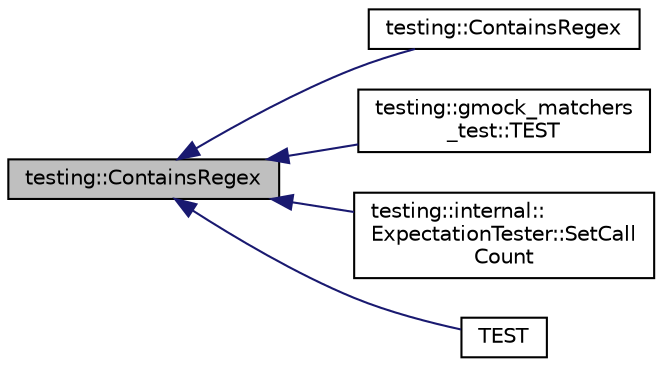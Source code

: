 digraph "testing::ContainsRegex"
{
  edge [fontname="Helvetica",fontsize="10",labelfontname="Helvetica",labelfontsize="10"];
  node [fontname="Helvetica",fontsize="10",shape=record];
  rankdir="LR";
  Node427 [label="testing::ContainsRegex",height=0.2,width=0.4,color="black", fillcolor="grey75", style="filled", fontcolor="black"];
  Node427 -> Node428 [dir="back",color="midnightblue",fontsize="10",style="solid",fontname="Helvetica"];
  Node428 [label="testing::ContainsRegex",height=0.2,width=0.4,color="black", fillcolor="white", style="filled",URL="$d0/d75/namespacetesting.html#a86171504c5f9fbe32cbf832975d13649"];
  Node427 -> Node429 [dir="back",color="midnightblue",fontsize="10",style="solid",fontname="Helvetica"];
  Node429 [label="testing::gmock_matchers\l_test::TEST",height=0.2,width=0.4,color="black", fillcolor="white", style="filled",URL="$d5/de1/namespacetesting_1_1gmock__matchers__test.html#a0a23f3ff8f97ccf74cd64673edc6694f"];
  Node427 -> Node430 [dir="back",color="midnightblue",fontsize="10",style="solid",fontname="Helvetica"];
  Node430 [label="testing::internal::\lExpectationTester::SetCall\lCount",height=0.2,width=0.4,color="black", fillcolor="white", style="filled",URL="$db/d6d/classtesting_1_1internal_1_1_expectation_tester.html#af5d762355ef83f414c4b0fc14c8fc943"];
  Node427 -> Node431 [dir="back",color="midnightblue",fontsize="10",style="solid",fontname="Helvetica"];
  Node431 [label="TEST",height=0.2,width=0.4,color="black", fillcolor="white", style="filled",URL="$d8/dce/gmock__link__test_8h.html#a77a83a48b183a392eddae15de6162950"];
}
